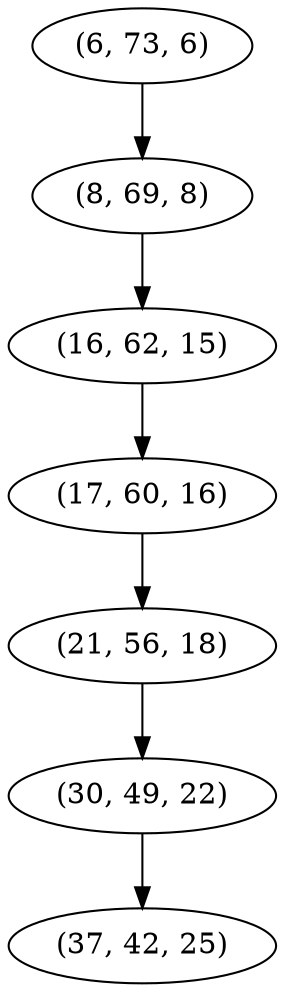 digraph tree {
    "(6, 73, 6)";
    "(8, 69, 8)";
    "(16, 62, 15)";
    "(17, 60, 16)";
    "(21, 56, 18)";
    "(30, 49, 22)";
    "(37, 42, 25)";
    "(6, 73, 6)" -> "(8, 69, 8)";
    "(8, 69, 8)" -> "(16, 62, 15)";
    "(16, 62, 15)" -> "(17, 60, 16)";
    "(17, 60, 16)" -> "(21, 56, 18)";
    "(21, 56, 18)" -> "(30, 49, 22)";
    "(30, 49, 22)" -> "(37, 42, 25)";
}
